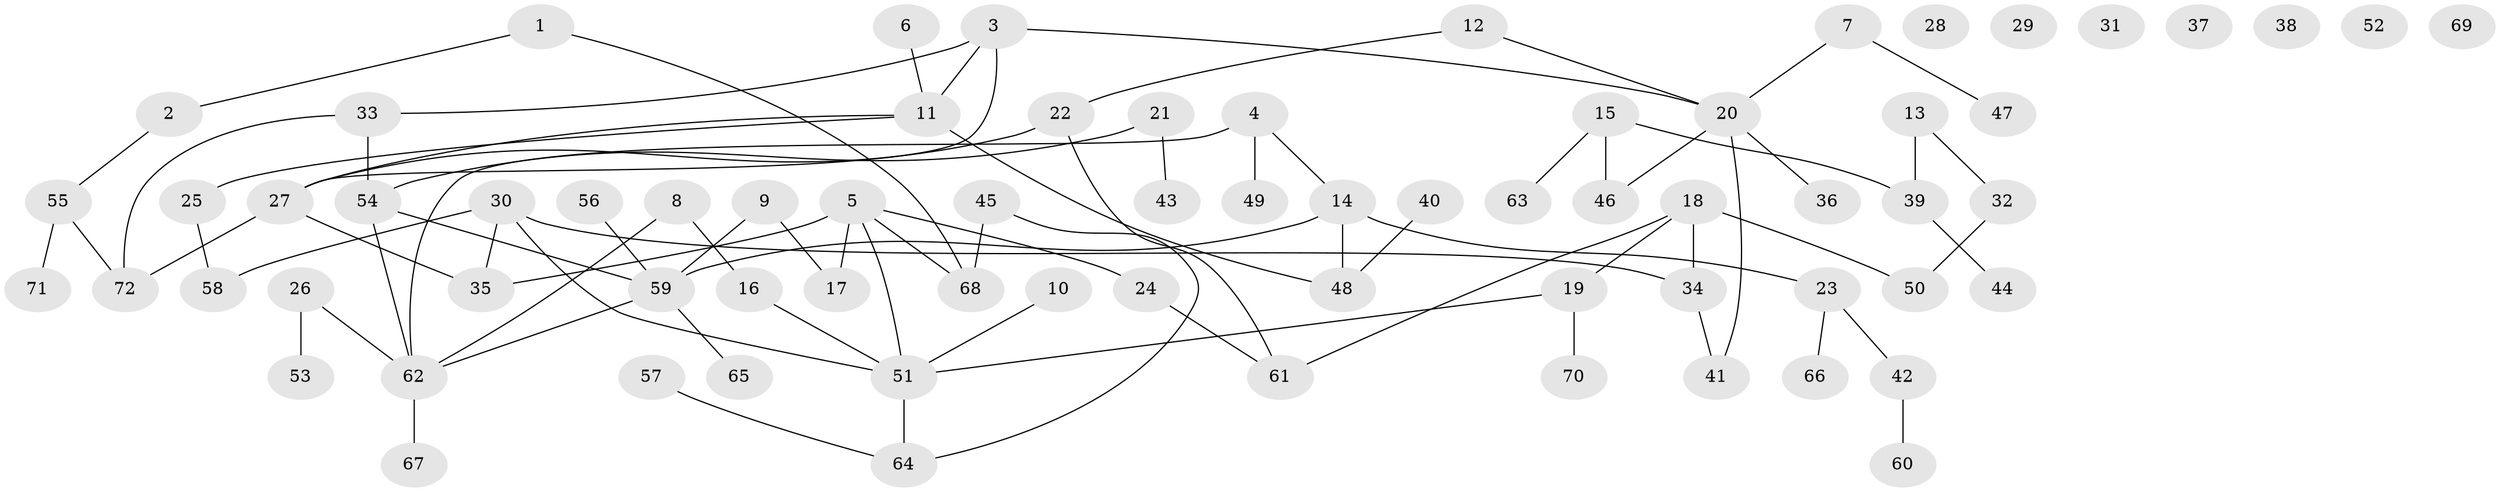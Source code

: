 // coarse degree distribution, {3: 0.14285714285714285, 0: 0.3333333333333333, 1: 0.2857142857142857, 4: 0.09523809523809523, 2: 0.047619047619047616, 6: 0.047619047619047616, 5: 0.047619047619047616}
// Generated by graph-tools (version 1.1) at 2025/43/03/04/25 21:43:33]
// undirected, 72 vertices, 81 edges
graph export_dot {
graph [start="1"]
  node [color=gray90,style=filled];
  1;
  2;
  3;
  4;
  5;
  6;
  7;
  8;
  9;
  10;
  11;
  12;
  13;
  14;
  15;
  16;
  17;
  18;
  19;
  20;
  21;
  22;
  23;
  24;
  25;
  26;
  27;
  28;
  29;
  30;
  31;
  32;
  33;
  34;
  35;
  36;
  37;
  38;
  39;
  40;
  41;
  42;
  43;
  44;
  45;
  46;
  47;
  48;
  49;
  50;
  51;
  52;
  53;
  54;
  55;
  56;
  57;
  58;
  59;
  60;
  61;
  62;
  63;
  64;
  65;
  66;
  67;
  68;
  69;
  70;
  71;
  72;
  1 -- 2;
  1 -- 68;
  2 -- 55;
  3 -- 11;
  3 -- 20;
  3 -- 27;
  3 -- 33;
  4 -- 14;
  4 -- 49;
  4 -- 62;
  5 -- 17;
  5 -- 24;
  5 -- 35;
  5 -- 51;
  5 -- 68;
  6 -- 11;
  7 -- 20;
  7 -- 47;
  8 -- 16;
  8 -- 62;
  9 -- 17;
  9 -- 59;
  10 -- 51;
  11 -- 25;
  11 -- 27;
  11 -- 48;
  12 -- 20;
  12 -- 22;
  13 -- 32;
  13 -- 39;
  14 -- 23;
  14 -- 48;
  14 -- 59;
  15 -- 39;
  15 -- 46;
  15 -- 63;
  16 -- 51;
  18 -- 19;
  18 -- 34;
  18 -- 50;
  18 -- 61;
  19 -- 51;
  19 -- 70;
  20 -- 36;
  20 -- 41;
  20 -- 46;
  21 -- 43;
  21 -- 54;
  22 -- 27;
  22 -- 61;
  23 -- 42;
  23 -- 66;
  24 -- 61;
  25 -- 58;
  26 -- 53;
  26 -- 62;
  27 -- 35;
  27 -- 72;
  30 -- 34;
  30 -- 35;
  30 -- 51;
  30 -- 58;
  32 -- 50;
  33 -- 54;
  33 -- 72;
  34 -- 41;
  39 -- 44;
  40 -- 48;
  42 -- 60;
  45 -- 64;
  45 -- 68;
  51 -- 64;
  54 -- 59;
  54 -- 62;
  55 -- 71;
  55 -- 72;
  56 -- 59;
  57 -- 64;
  59 -- 62;
  59 -- 65;
  62 -- 67;
}
